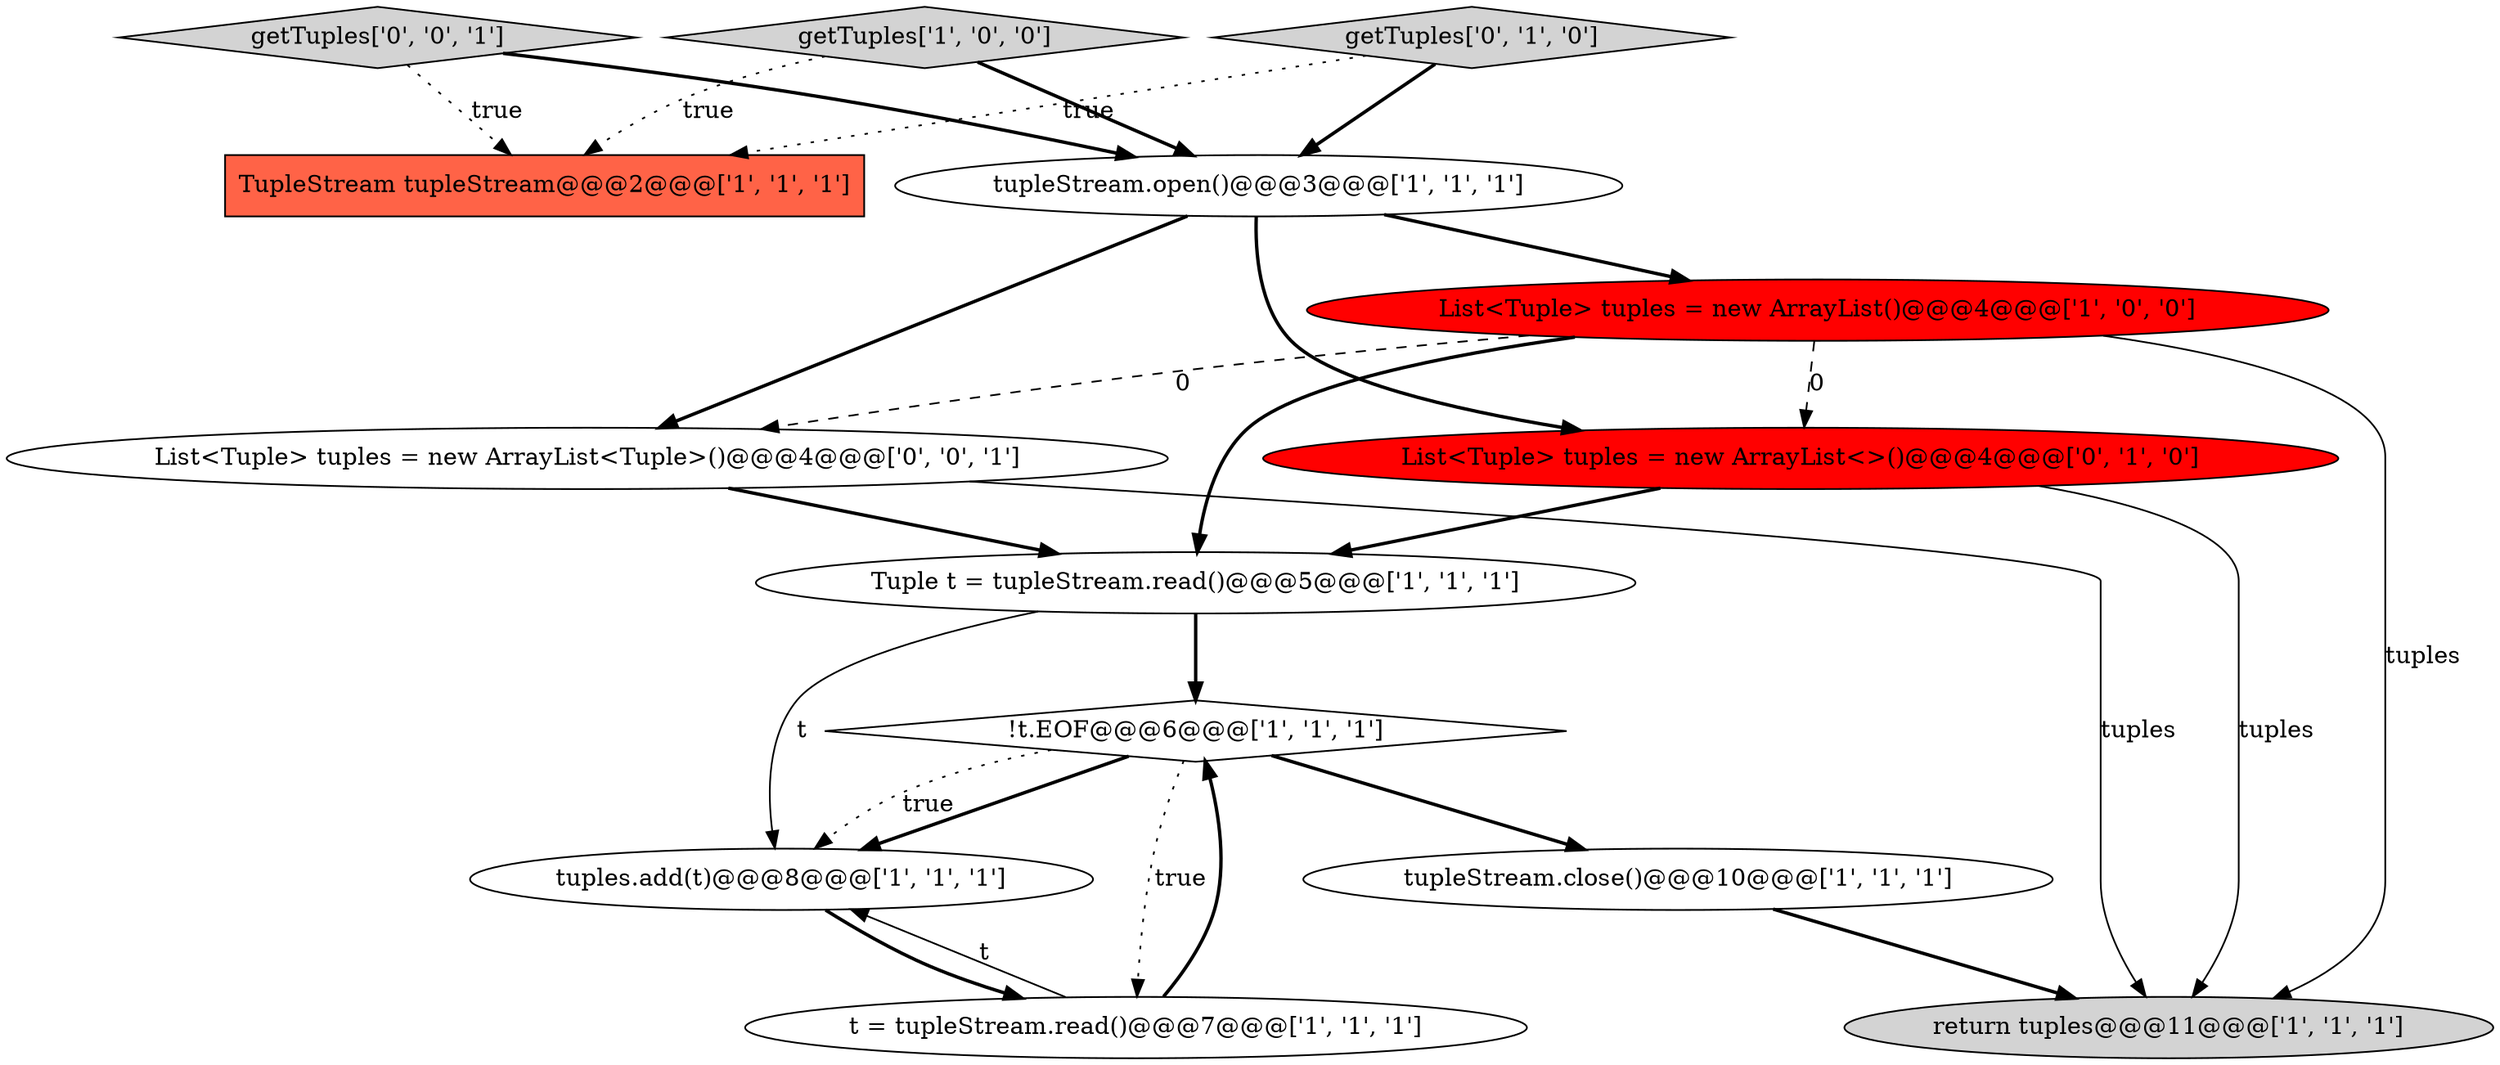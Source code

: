 digraph {
1 [style = filled, label = "tupleStream.close()@@@10@@@['1', '1', '1']", fillcolor = white, shape = ellipse image = "AAA0AAABBB1BBB"];
12 [style = filled, label = "getTuples['0', '0', '1']", fillcolor = lightgray, shape = diamond image = "AAA0AAABBB3BBB"];
6 [style = filled, label = "!t.EOF@@@6@@@['1', '1', '1']", fillcolor = white, shape = diamond image = "AAA0AAABBB1BBB"];
9 [style = filled, label = "tupleStream.open()@@@3@@@['1', '1', '1']", fillcolor = white, shape = ellipse image = "AAA0AAABBB1BBB"];
4 [style = filled, label = "TupleStream tupleStream@@@2@@@['1', '1', '1']", fillcolor = tomato, shape = box image = "AAA0AAABBB1BBB"];
3 [style = filled, label = "Tuple t = tupleStream.read()@@@5@@@['1', '1', '1']", fillcolor = white, shape = ellipse image = "AAA0AAABBB1BBB"];
10 [style = filled, label = "List<Tuple> tuples = new ArrayList<>()@@@4@@@['0', '1', '0']", fillcolor = red, shape = ellipse image = "AAA1AAABBB2BBB"];
7 [style = filled, label = "return tuples@@@11@@@['1', '1', '1']", fillcolor = lightgray, shape = ellipse image = "AAA0AAABBB1BBB"];
2 [style = filled, label = "tuples.add(t)@@@8@@@['1', '1', '1']", fillcolor = white, shape = ellipse image = "AAA0AAABBB1BBB"];
13 [style = filled, label = "List<Tuple> tuples = new ArrayList<Tuple>()@@@4@@@['0', '0', '1']", fillcolor = white, shape = ellipse image = "AAA0AAABBB3BBB"];
0 [style = filled, label = "t = tupleStream.read()@@@7@@@['1', '1', '1']", fillcolor = white, shape = ellipse image = "AAA0AAABBB1BBB"];
11 [style = filled, label = "getTuples['0', '1', '0']", fillcolor = lightgray, shape = diamond image = "AAA0AAABBB2BBB"];
8 [style = filled, label = "getTuples['1', '0', '0']", fillcolor = lightgray, shape = diamond image = "AAA0AAABBB1BBB"];
5 [style = filled, label = "List<Tuple> tuples = new ArrayList()@@@4@@@['1', '0', '0']", fillcolor = red, shape = ellipse image = "AAA1AAABBB1BBB"];
5->13 [style = dashed, label="0"];
5->3 [style = bold, label=""];
5->7 [style = solid, label="tuples"];
0->6 [style = bold, label=""];
3->2 [style = solid, label="t"];
10->7 [style = solid, label="tuples"];
13->7 [style = solid, label="tuples"];
3->6 [style = bold, label=""];
10->3 [style = bold, label=""];
11->4 [style = dotted, label="true"];
9->10 [style = bold, label=""];
11->9 [style = bold, label=""];
12->9 [style = bold, label=""];
1->7 [style = bold, label=""];
8->4 [style = dotted, label="true"];
6->2 [style = bold, label=""];
6->1 [style = bold, label=""];
0->2 [style = solid, label="t"];
2->0 [style = bold, label=""];
6->2 [style = dotted, label="true"];
13->3 [style = bold, label=""];
5->10 [style = dashed, label="0"];
8->9 [style = bold, label=""];
9->5 [style = bold, label=""];
12->4 [style = dotted, label="true"];
6->0 [style = dotted, label="true"];
9->13 [style = bold, label=""];
}
